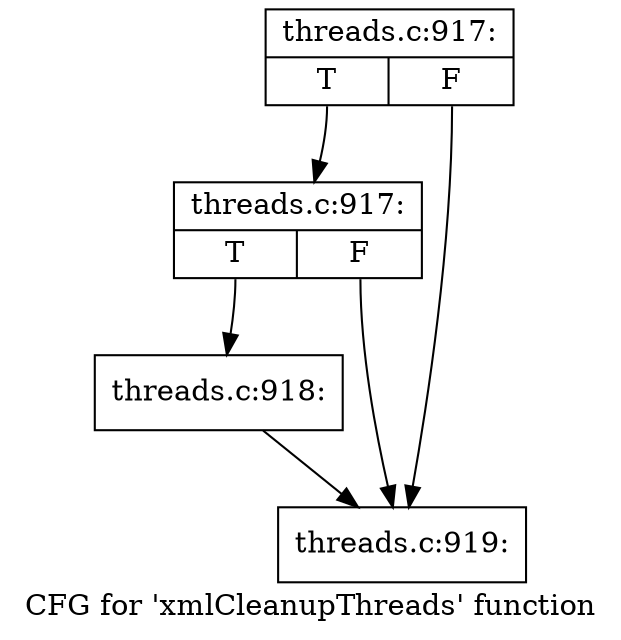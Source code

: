 digraph "CFG for 'xmlCleanupThreads' function" {
	label="CFG for 'xmlCleanupThreads' function";

	Node0x4759cd0 [shape=record,label="{threads.c:917:|{<s0>T|<s1>F}}"];
	Node0x4759cd0:s0 -> Node0x47567d0;
	Node0x4759cd0:s1 -> Node0x4759c20;
	Node0x47567d0 [shape=record,label="{threads.c:917:|{<s0>T|<s1>F}}"];
	Node0x47567d0:s0 -> Node0x475d9e0;
	Node0x47567d0:s1 -> Node0x4759c20;
	Node0x475d9e0 [shape=record,label="{threads.c:918:}"];
	Node0x475d9e0 -> Node0x4759c20;
	Node0x4759c20 [shape=record,label="{threads.c:919:}"];
}

